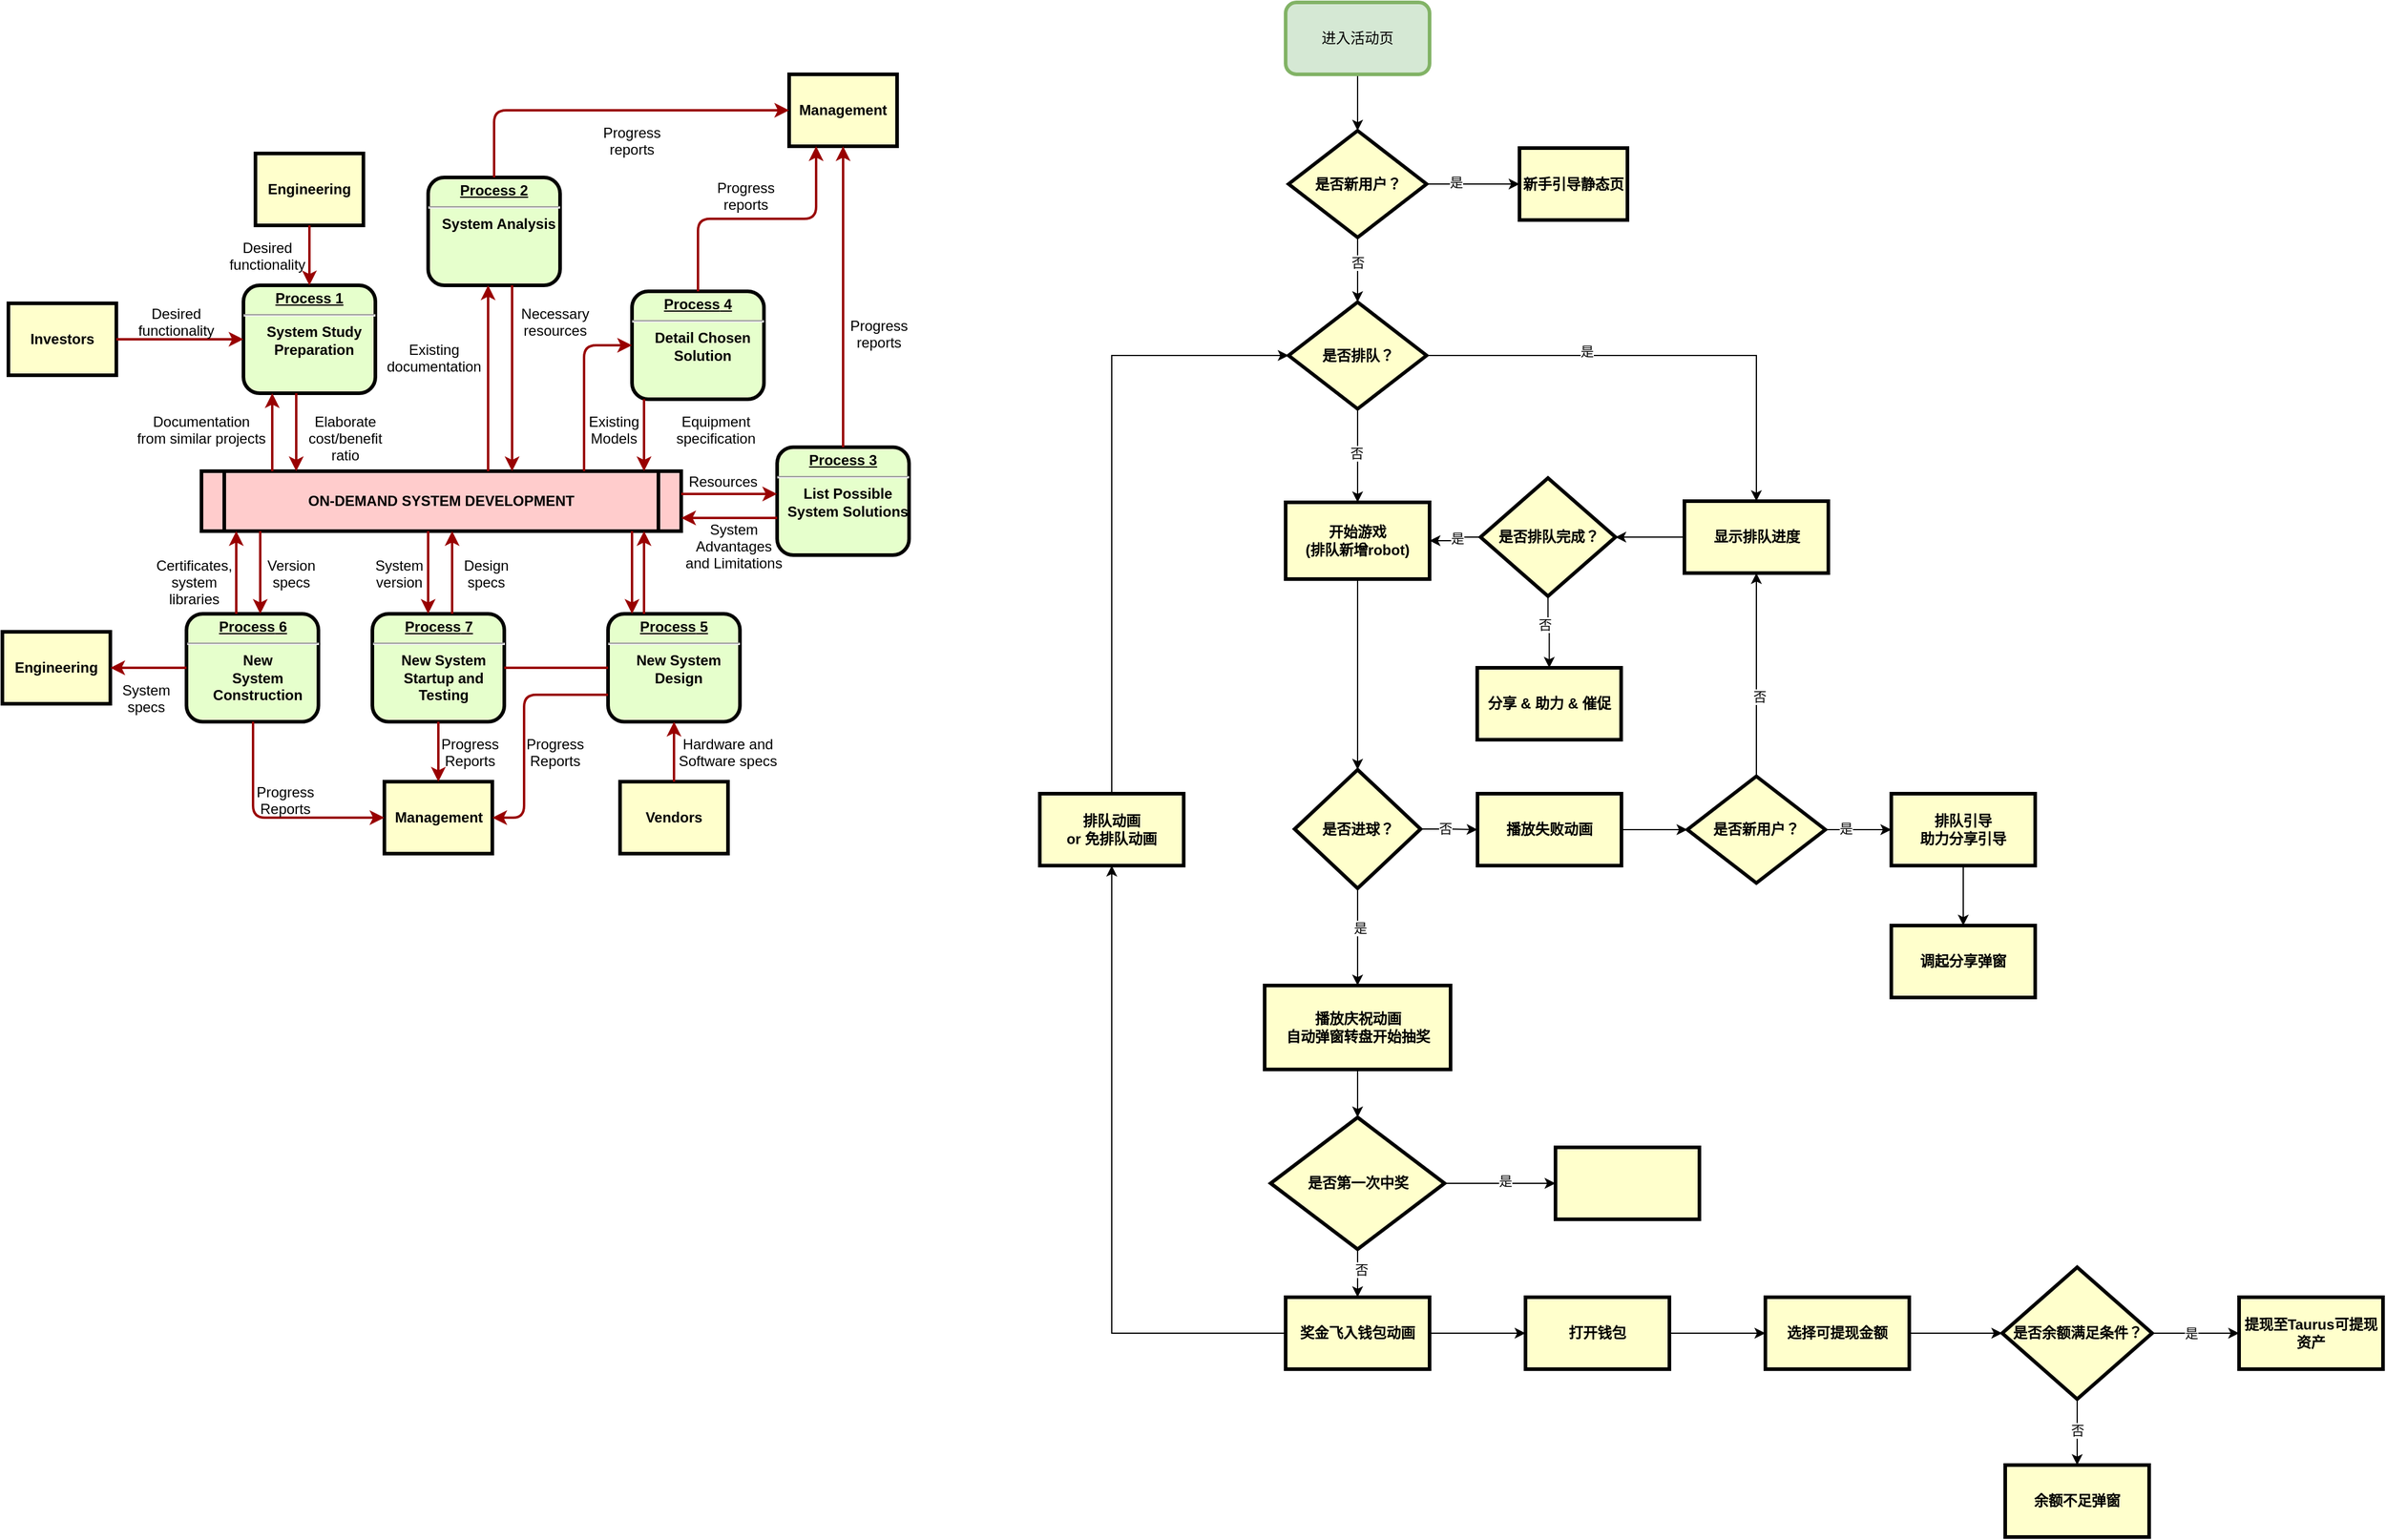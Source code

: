 <mxfile version="24.5.4" type="github">
  <diagram name="Page-1" id="c7558073-3199-34d8-9f00-42111426c3f3">
    <mxGraphModel dx="1247" dy="1860" grid="1" gridSize="10" guides="1" tooltips="1" connect="1" arrows="1" fold="1" page="1" pageScale="1" pageWidth="826" pageHeight="1169" background="none" math="0" shadow="0">
      <root>
        <mxCell id="0" />
        <mxCell id="1" parent="0" />
        <mxCell id="2" value="&lt;p style=&quot;margin: 0px; margin-top: 4px; text-align: center; text-decoration: underline;&quot;&gt;&lt;strong&gt;Process 1&lt;br /&gt;&lt;/strong&gt;&lt;/p&gt;&lt;hr /&gt;&lt;p style=&quot;margin: 0px; margin-left: 8px;&quot;&gt;System Study&lt;/p&gt;&lt;p style=&quot;margin: 0px; margin-left: 8px;&quot;&gt;Preparation&lt;/p&gt;" style="verticalAlign=middle;align=center;overflow=fill;fontSize=12;fontFamily=Helvetica;html=1;rounded=1;fontStyle=1;strokeWidth=3;fillColor=#E6FFCC" parent="1" vertex="1">
          <mxGeometry x="236" y="236" width="110" height="90" as="geometry" />
        </mxCell>
        <mxCell id="3" value="Engineering" style="whiteSpace=wrap;align=center;verticalAlign=middle;fontStyle=1;strokeWidth=3;fillColor=#FFFFCC" parent="1" vertex="1">
          <mxGeometry x="246" y="126" width="90" height="60" as="geometry" />
        </mxCell>
        <mxCell id="4" value="Investors" style="whiteSpace=wrap;align=center;verticalAlign=middle;fontStyle=1;strokeWidth=3;fillColor=#FFFFCC" parent="1" vertex="1">
          <mxGeometry x="40" y="251" width="90" height="60" as="geometry" />
        </mxCell>
        <mxCell id="5" value="ON-DEMAND SYSTEM DEVELOPMENT" style="shape=process;whiteSpace=wrap;align=center;verticalAlign=middle;size=0.048;fontStyle=1;strokeWidth=3;fillColor=#FFCCCC" parent="1" vertex="1">
          <mxGeometry x="201.0" y="391" width="400" height="50" as="geometry" />
        </mxCell>
        <mxCell id="6" value="&lt;p style=&quot;margin: 0px; margin-top: 4px; text-align: center; text-decoration: underline;&quot;&gt;&lt;strong&gt;Process 2&lt;br /&gt;&lt;/strong&gt;&lt;/p&gt;&lt;hr /&gt;&lt;p style=&quot;margin: 0px; margin-left: 8px;&quot;&gt;System Analysis&lt;/p&gt;" style="verticalAlign=middle;align=center;overflow=fill;fontSize=12;fontFamily=Helvetica;html=1;rounded=1;fontStyle=1;strokeWidth=3;fillColor=#E6FFCC" parent="1" vertex="1">
          <mxGeometry x="390" y="146" width="110" height="90" as="geometry" />
        </mxCell>
        <mxCell id="7" value="&lt;p style=&quot;margin: 0px; margin-top: 4px; text-align: center; text-decoration: underline;&quot;&gt;&lt;strong&gt;&lt;strong&gt;Process&lt;/strong&gt; 3&lt;br /&gt;&lt;/strong&gt;&lt;/p&gt;&lt;hr /&gt;&lt;p style=&quot;margin: 0px; margin-left: 8px;&quot;&gt;List Possible&lt;/p&gt;&lt;p style=&quot;margin: 0px; margin-left: 8px;&quot;&gt;System Solutions&lt;/p&gt;" style="verticalAlign=middle;align=center;overflow=fill;fontSize=12;fontFamily=Helvetica;html=1;rounded=1;fontStyle=1;strokeWidth=3;fillColor=#E6FFCC" parent="1" vertex="1">
          <mxGeometry x="681" y="371" width="110" height="90" as="geometry" />
        </mxCell>
        <mxCell id="8" value="&lt;p style=&quot;margin: 0px; margin-top: 4px; text-align: center; text-decoration: underline;&quot;&gt;&lt;strong&gt;&lt;strong&gt;Process&lt;/strong&gt; 4&lt;br /&gt;&lt;/strong&gt;&lt;/p&gt;&lt;hr /&gt;&lt;p style=&quot;margin: 0px; margin-left: 8px;&quot;&gt;Detail Chosen&lt;/p&gt;&lt;p style=&quot;margin: 0px; margin-left: 8px;&quot;&gt;Solution&lt;/p&gt;" style="verticalAlign=middle;align=center;overflow=fill;fontSize=12;fontFamily=Helvetica;html=1;rounded=1;fontStyle=1;strokeWidth=3;fillColor=#E6FFCC" parent="1" vertex="1">
          <mxGeometry x="560" y="241" width="110" height="90" as="geometry" />
        </mxCell>
        <mxCell id="9" value="&lt;p style=&quot;margin: 0px; margin-top: 4px; text-align: center; text-decoration: underline;&quot;&gt;&lt;strong&gt;&lt;strong&gt;Process&lt;/strong&gt; 5&lt;br /&gt;&lt;/strong&gt;&lt;/p&gt;&lt;hr /&gt;&lt;p style=&quot;margin: 0px; margin-left: 8px;&quot;&gt;New System&lt;/p&gt;&lt;p style=&quot;margin: 0px; margin-left: 8px;&quot;&gt;Design&lt;/p&gt;" style="verticalAlign=middle;align=center;overflow=fill;fontSize=12;fontFamily=Helvetica;html=1;rounded=1;fontStyle=1;strokeWidth=3;fillColor=#E6FFCC" parent="1" vertex="1">
          <mxGeometry x="540" y="510" width="110" height="90" as="geometry" />
        </mxCell>
        <mxCell id="10" value="&lt;p style=&quot;margin: 0px; margin-top: 4px; text-align: center; text-decoration: underline;&quot;&gt;&lt;strong&gt;&lt;strong&gt;Process&lt;/strong&gt; 6&lt;br /&gt;&lt;/strong&gt;&lt;/p&gt;&lt;hr /&gt;&lt;p style=&quot;margin: 0px; margin-left: 8px;&quot;&gt;New&lt;/p&gt;&lt;p style=&quot;margin: 0px; margin-left: 8px;&quot;&gt;System&lt;/p&gt;&lt;p style=&quot;margin: 0px; margin-left: 8px;&quot;&gt;Construction&lt;/p&gt;" style="verticalAlign=middle;align=center;overflow=fill;fontSize=12;fontFamily=Helvetica;html=1;rounded=1;fontStyle=1;strokeWidth=3;fillColor=#E6FFCC" parent="1" vertex="1">
          <mxGeometry x="188.5" y="510" width="110" height="90" as="geometry" />
        </mxCell>
        <mxCell id="12" value="Management" style="whiteSpace=wrap;align=center;verticalAlign=middle;fontStyle=1;strokeWidth=3;fillColor=#FFFFCC" parent="1" vertex="1">
          <mxGeometry x="691" y="60.0" width="90" height="60" as="geometry" />
        </mxCell>
        <mxCell id="13" value="Management" style="whiteSpace=wrap;align=center;verticalAlign=middle;fontStyle=1;strokeWidth=3;fillColor=#FFFFCC" parent="1" vertex="1">
          <mxGeometry x="353.5" y="650" width="90" height="60" as="geometry" />
        </mxCell>
        <mxCell id="14" value="Engineering" style="whiteSpace=wrap;align=center;verticalAlign=middle;fontStyle=1;strokeWidth=3;fillColor=#FFFFCC" parent="1" vertex="1">
          <mxGeometry x="35.0" y="525.0" width="90" height="60" as="geometry" />
        </mxCell>
        <mxCell id="15" value="Vendors" style="whiteSpace=wrap;align=center;verticalAlign=middle;fontStyle=1;strokeWidth=3;fillColor=#FFFFCC" parent="1" vertex="1">
          <mxGeometry x="550.0" y="650" width="90" height="60" as="geometry" />
        </mxCell>
        <mxCell id="36" value="" style="edgeStyle=none;noEdgeStyle=1;strokeColor=#990000;strokeWidth=2" parent="1" source="3" target="2" edge="1">
          <mxGeometry width="100" height="100" relative="1" as="geometry">
            <mxPoint x="20" y="250" as="sourcePoint" />
            <mxPoint x="120" y="150" as="targetPoint" />
          </mxGeometry>
        </mxCell>
        <mxCell id="37" value="" style="edgeStyle=none;noEdgeStyle=1;strokeColor=#990000;strokeWidth=2" parent="1" source="4" target="2" edge="1">
          <mxGeometry width="100" height="100" relative="1" as="geometry">
            <mxPoint x="280" y="190" as="sourcePoint" />
            <mxPoint x="380" y="90" as="targetPoint" />
          </mxGeometry>
        </mxCell>
        <mxCell id="11" value="&lt;p style=&quot;margin: 0px; margin-top: 4px; text-align: center; text-decoration: underline;&quot;&gt;&lt;strong&gt;&lt;strong&gt;Process&lt;/strong&gt; 7&lt;br /&gt;&lt;/strong&gt;&lt;/p&gt;&lt;hr /&gt;&lt;p style=&quot;margin: 0px; margin-left: 8px;&quot;&gt;New System&lt;/p&gt;&lt;p style=&quot;margin: 0px; margin-left: 8px;&quot;&gt;Startup and&lt;/p&gt;&lt;p style=&quot;margin: 0px; margin-left: 8px;&quot;&gt;Testing&lt;/p&gt;" style="verticalAlign=middle;align=center;overflow=fill;fontSize=12;fontFamily=Helvetica;html=1;rounded=1;fontStyle=1;strokeWidth=3;fillColor=#E6FFCC" parent="1" vertex="1">
          <mxGeometry x="343.5" y="510" width="110" height="90" as="geometry" />
        </mxCell>
        <mxCell id="51" value="" style="endArrow=none;noEdgeStyle=1;strokeColor=#990000;strokeWidth=2" parent="1" source="9" target="11" edge="1">
          <mxGeometry relative="1" as="geometry">
            <mxPoint x="205.008" y="481" as="sourcePoint" />
            <mxPoint x="400.328" y="650" as="targetPoint" />
          </mxGeometry>
        </mxCell>
        <mxCell id="52" value="Desired &#xa;functionality" style="text;spacingTop=-5;align=center" parent="1" vertex="1">
          <mxGeometry x="165" y="251" width="30" height="20" as="geometry" />
        </mxCell>
        <mxCell id="53" value="Desired &#xa;functionality" style="text;spacingTop=-5;align=center" parent="1" vertex="1">
          <mxGeometry x="241" y="196" width="30" height="20" as="geometry" />
        </mxCell>
        <mxCell id="54" value="Documentation&#xa;from similar projects" style="text;spacingTop=-5;align=center" parent="1" vertex="1">
          <mxGeometry x="186" y="341" width="30" height="20" as="geometry" />
        </mxCell>
        <mxCell id="55" value="" style="edgeStyle=elbowEdgeStyle;elbow=horizontal;strokeColor=#990000;strokeWidth=2" parent="1" source="5" target="2" edge="1">
          <mxGeometry width="100" height="100" relative="1" as="geometry">
            <mxPoint x="50" y="530" as="sourcePoint" />
            <mxPoint x="150" y="430" as="targetPoint" />
            <Array as="points">
              <mxPoint x="260" y="370" />
            </Array>
          </mxGeometry>
        </mxCell>
        <mxCell id="56" value="" style="edgeStyle=elbowEdgeStyle;elbow=horizontal;strokeColor=#990000;strokeWidth=2" parent="1" source="2" target="5" edge="1">
          <mxGeometry width="100" height="100" relative="1" as="geometry">
            <mxPoint x="50" y="500" as="sourcePoint" />
            <mxPoint x="150" y="400" as="targetPoint" />
            <Array as="points">
              <mxPoint x="280" y="360" />
            </Array>
          </mxGeometry>
        </mxCell>
        <mxCell id="57" value="Elaborate&#xa;cost/benefit&#xa;ratio" style="text;spacingTop=-5;align=center" parent="1" vertex="1">
          <mxGeometry x="306" y="341" width="30" height="20" as="geometry" />
        </mxCell>
        <mxCell id="58" value="" style="edgeStyle=elbowEdgeStyle;elbow=horizontal;strokeColor=#990000;strokeWidth=2" parent="1" source="5" target="6" edge="1">
          <mxGeometry width="100" height="100" relative="1" as="geometry">
            <mxPoint x="380" y="370" as="sourcePoint" />
            <mxPoint x="480" y="270" as="targetPoint" />
            <Array as="points">
              <mxPoint x="440" y="310" />
            </Array>
          </mxGeometry>
        </mxCell>
        <mxCell id="59" value="" style="edgeStyle=elbowEdgeStyle;elbow=horizontal;strokeColor=#990000;strokeWidth=2" parent="1" source="6" target="5" edge="1">
          <mxGeometry width="100" height="100" relative="1" as="geometry">
            <mxPoint x="350" y="370" as="sourcePoint" />
            <mxPoint x="450" y="270" as="targetPoint" />
            <Array as="points">
              <mxPoint x="460" y="320" />
            </Array>
          </mxGeometry>
        </mxCell>
        <mxCell id="60" value="Existing&#xa;documentation" style="text;spacingTop=-5;align=center" parent="1" vertex="1">
          <mxGeometry x="380.0" y="281.0" width="30" height="20" as="geometry" />
        </mxCell>
        <mxCell id="61" value="Necessary&#xa;resources" style="text;spacingTop=-5;align=center" parent="1" vertex="1">
          <mxGeometry x="481.0" y="251.0" width="30" height="20" as="geometry" />
        </mxCell>
        <mxCell id="62" value="Progress&#xa;reports" style="text;spacingTop=-5;align=center" parent="1" vertex="1">
          <mxGeometry x="545.0" y="100.0" width="30" height="20" as="geometry" />
        </mxCell>
        <mxCell id="63" value="Progress&#xa;reports" style="text;spacingTop=-5;align=center" parent="1" vertex="1">
          <mxGeometry x="640" y="146.0" width="30" height="20" as="geometry" />
        </mxCell>
        <mxCell id="64" value="Progress&#xa;reports" style="text;spacingTop=-5;align=center" parent="1" vertex="1">
          <mxGeometry x="751.0" y="261.0" width="30" height="20" as="geometry" />
        </mxCell>
        <mxCell id="65" value="" style="edgeStyle=elbowEdgeStyle;elbow=horizontal;strokeColor=#990000;strokeWidth=2" parent="1" source="6" target="12" edge="1">
          <mxGeometry width="100" height="100" relative="1" as="geometry">
            <mxPoint x="260" y="180.0" as="sourcePoint" />
            <mxPoint x="360" y="80.0" as="targetPoint" />
            <Array as="points">
              <mxPoint x="445" y="140" />
            </Array>
          </mxGeometry>
        </mxCell>
        <mxCell id="66" value="" style="edgeStyle=elbowEdgeStyle;elbow=vertical;entryX=0.25;entryY=1;strokeColor=#990000;strokeWidth=2" parent="1" source="8" target="12" edge="1">
          <mxGeometry width="100" height="100" relative="1" as="geometry">
            <mxPoint x="530" y="250" as="sourcePoint" />
            <mxPoint x="630" y="150" as="targetPoint" />
          </mxGeometry>
        </mxCell>
        <mxCell id="67" value="" style="edgeStyle=elbowEdgeStyle;elbow=horizontal;strokeColor=#990000;strokeWidth=2" parent="1" source="7" target="12" edge="1">
          <mxGeometry width="100" height="100" relative="1" as="geometry">
            <mxPoint x="660.0" y="360" as="sourcePoint" />
            <mxPoint x="760.0" y="260" as="targetPoint" />
          </mxGeometry>
        </mxCell>
        <mxCell id="68" value="" style="edgeStyle=elbowEdgeStyle;elbow=horizontal;strokeColor=#990000;strokeWidth=2" parent="1" source="8" target="5" edge="1">
          <mxGeometry width="100" height="100" relative="1" as="geometry">
            <mxPoint x="570" y="380" as="sourcePoint" />
            <mxPoint x="510" y="250" as="targetPoint" />
            <Array as="points">
              <mxPoint x="570" y="360" />
            </Array>
          </mxGeometry>
        </mxCell>
        <mxCell id="69" value="" style="edgeStyle=segmentEdgeStyle;strokeColor=#990000;strokeWidth=2" parent="1" source="5" target="8" edge="1">
          <mxGeometry width="100" height="100" relative="1" as="geometry">
            <mxPoint x="340" y="360" as="sourcePoint" />
            <mxPoint x="440" y="260" as="targetPoint" />
            <Array as="points">
              <mxPoint x="520" y="286" />
            </Array>
          </mxGeometry>
        </mxCell>
        <mxCell id="70" value="Existing&#xa;Models" style="text;spacingTop=-5;align=center" parent="1" vertex="1">
          <mxGeometry x="530.0" y="341.0" width="30" height="20" as="geometry" />
        </mxCell>
        <mxCell id="71" value="Equipment&#xa;specification" style="text;spacingTop=-5;align=center" parent="1" vertex="1">
          <mxGeometry x="615" y="341" width="30" height="20" as="geometry" />
        </mxCell>
        <mxCell id="72" value="" style="edgeStyle=elbowEdgeStyle;elbow=vertical;strokeColor=#990000;strokeWidth=2" parent="1" source="5" target="7" edge="1">
          <mxGeometry width="100" height="100" relative="1" as="geometry">
            <mxPoint x="500" y="500" as="sourcePoint" />
            <mxPoint x="600" y="400" as="targetPoint" />
            <Array as="points">
              <mxPoint x="650" y="410" />
            </Array>
          </mxGeometry>
        </mxCell>
        <mxCell id="73" value="" style="edgeStyle=elbowEdgeStyle;elbow=vertical;strokeColor=#990000;strokeWidth=2" parent="1" source="7" target="5" edge="1">
          <mxGeometry width="100" height="100" relative="1" as="geometry">
            <mxPoint x="460" y="500" as="sourcePoint" />
            <mxPoint x="560" y="400" as="targetPoint" />
            <Array as="points">
              <mxPoint x="650" y="430" />
            </Array>
          </mxGeometry>
        </mxCell>
        <mxCell id="74" value="Resources" style="text;spacingTop=-5;align=center" parent="1" vertex="1">
          <mxGeometry x="621" y="391.0" width="30" height="20" as="geometry" />
        </mxCell>
        <mxCell id="75" value="System &#xa;Advantages &#xa;and Limitations" style="text;spacingTop=-5;align=center" parent="1" vertex="1">
          <mxGeometry x="630" y="431.0" width="30" height="20" as="geometry" />
        </mxCell>
        <mxCell id="76" value="" style="edgeStyle=elbowEdgeStyle;elbow=horizontal;strokeColor=#990000;strokeWidth=2" parent="1" source="9" target="5" edge="1">
          <mxGeometry width="100" height="100" relative="1" as="geometry">
            <mxPoint x="420" y="580" as="sourcePoint" />
            <mxPoint x="520" y="480" as="targetPoint" />
            <Array as="points">
              <mxPoint x="570" y="470" />
            </Array>
          </mxGeometry>
        </mxCell>
        <mxCell id="77" value="" style="edgeStyle=elbowEdgeStyle;elbow=horizontal;strokeColor=#990000;strokeWidth=2" parent="1" source="5" target="9" edge="1">
          <mxGeometry width="100" height="100" relative="1" as="geometry">
            <mxPoint x="400" y="590" as="sourcePoint" />
            <mxPoint x="500" y="490" as="targetPoint" />
            <Array as="points">
              <mxPoint x="560" y="480" />
            </Array>
          </mxGeometry>
        </mxCell>
        <mxCell id="78" value="" style="edgeStyle=elbowEdgeStyle;elbow=horizontal;strokeColor=#990000;strokeWidth=2" parent="1" source="15" target="9" edge="1">
          <mxGeometry width="100" height="100" relative="1" as="geometry">
            <mxPoint x="430" y="700" as="sourcePoint" />
            <mxPoint x="530" y="600" as="targetPoint" />
          </mxGeometry>
        </mxCell>
        <mxCell id="79" value="Hardware and&#xa;Software specs" style="text;spacingTop=-5;align=center" parent="1" vertex="1">
          <mxGeometry x="625" y="610" width="30" height="20" as="geometry" />
        </mxCell>
        <mxCell id="81" value="" style="edgeStyle=elbowEdgeStyle;elbow=horizontal;exitX=0;exitY=0.75;strokeColor=#990000;strokeWidth=2" parent="1" source="9" target="13" edge="1">
          <mxGeometry width="100" height="100" relative="1" as="geometry">
            <mxPoint x="420" y="730" as="sourcePoint" />
            <mxPoint x="520" y="630" as="targetPoint" />
            <Array as="points">
              <mxPoint x="470" y="630" />
            </Array>
          </mxGeometry>
        </mxCell>
        <mxCell id="82" value="Progress&#xa;Reports" style="text;spacingTop=-5;align=center" parent="1" vertex="1">
          <mxGeometry x="481.0" y="610.0" width="30" height="20" as="geometry" />
        </mxCell>
        <mxCell id="83" value="" style="edgeStyle=elbowEdgeStyle;elbow=horizontal;strokeColor=#990000;strokeWidth=2" parent="1" source="11" target="13" edge="1">
          <mxGeometry width="100" height="100" relative="1" as="geometry">
            <mxPoint x="200" y="660.0" as="sourcePoint" />
            <mxPoint x="230.0" y="650" as="targetPoint" />
          </mxGeometry>
        </mxCell>
        <mxCell id="84" value="Progress&#xa;Reports" style="text;spacingTop=-5;align=center" parent="1" vertex="1">
          <mxGeometry x="410.0" y="610.0" width="30" height="20" as="geometry" />
        </mxCell>
        <mxCell id="85" value="" style="edgeStyle=elbowEdgeStyle;elbow=horizontal;strokeColor=#990000;strokeWidth=2" parent="1" source="10" target="13" edge="1">
          <mxGeometry width="100" height="100" relative="1" as="geometry">
            <mxPoint x="130.0" y="740" as="sourcePoint" />
            <mxPoint x="230.0" y="640" as="targetPoint" />
            <Array as="points">
              <mxPoint x="244" y="630" />
            </Array>
          </mxGeometry>
        </mxCell>
        <mxCell id="86" value="Progress&#xa;Reports" style="text;spacingTop=-5;align=center" parent="1" vertex="1">
          <mxGeometry x="256.0" y="650.0" width="30" height="20" as="geometry" />
        </mxCell>
        <mxCell id="87" value="" style="edgeStyle=elbowEdgeStyle;elbow=vertical;strokeColor=#990000;strokeWidth=2" parent="1" source="10" target="14" edge="1">
          <mxGeometry width="100" height="100" relative="1" as="geometry">
            <mxPoint x="70" y="740" as="sourcePoint" />
            <mxPoint x="170" y="640" as="targetPoint" />
          </mxGeometry>
        </mxCell>
        <mxCell id="88" value="" style="edgeStyle=elbowEdgeStyle;elbow=horizontal;strokeColor=#990000;strokeWidth=2" parent="1" source="5" target="11" edge="1">
          <mxGeometry width="100" height="100" relative="1" as="geometry">
            <mxPoint x="50" y="500" as="sourcePoint" />
            <mxPoint x="150" y="400" as="targetPoint" />
            <Array as="points">
              <mxPoint x="390" y="470" />
            </Array>
          </mxGeometry>
        </mxCell>
        <mxCell id="89" value="" style="edgeStyle=elbowEdgeStyle;elbow=horizontal;strokeColor=#990000;strokeWidth=2" parent="1" source="11" target="5" edge="1">
          <mxGeometry width="100" height="100" relative="1" as="geometry">
            <mxPoint x="60.0" y="510" as="sourcePoint" />
            <mxPoint x="160.0" y="410" as="targetPoint" />
            <Array as="points">
              <mxPoint x="410" y="470" />
            </Array>
          </mxGeometry>
        </mxCell>
        <mxCell id="90" value="Version&#xa;specs" style="text;spacingTop=-5;align=center" parent="1" vertex="1">
          <mxGeometry x="261" y="461" width="30" height="20" as="geometry" />
        </mxCell>
        <mxCell id="91" value="Certificates,&#xa;system&#xa;libraries" style="text;spacingTop=-5;align=center" parent="1" vertex="1">
          <mxGeometry x="180" y="461.0" width="30" height="20" as="geometry" />
        </mxCell>
        <mxCell id="92" value="" style="edgeStyle=elbowEdgeStyle;elbow=horizontal;strokeColor=#990000;strokeWidth=2" parent="1" source="5" target="10" edge="1">
          <mxGeometry width="100" height="100" relative="1" as="geometry">
            <mxPoint x="30.0" y="500" as="sourcePoint" />
            <mxPoint x="130.0" y="400" as="targetPoint" />
            <Array as="points">
              <mxPoint x="250" y="470" />
            </Array>
          </mxGeometry>
        </mxCell>
        <mxCell id="93" value="" style="edgeStyle=elbowEdgeStyle;elbow=horizontal;strokeColor=#990000;strokeWidth=2" parent="1" source="10" target="5" edge="1">
          <mxGeometry width="100" height="100" relative="1" as="geometry">
            <mxPoint x="40" y="510" as="sourcePoint" />
            <mxPoint x="140" y="410" as="targetPoint" />
            <Array as="points">
              <mxPoint x="230" y="470" />
            </Array>
          </mxGeometry>
        </mxCell>
        <mxCell id="94" value="System&#xa;specs" style="text;spacingTop=-5;align=center" parent="1" vertex="1">
          <mxGeometry x="140.0" y="565.0" width="30" height="20" as="geometry" />
        </mxCell>
        <mxCell id="95" value="Design&#xa;specs" style="text;spacingTop=-5;align=center" parent="1" vertex="1">
          <mxGeometry x="423.5" y="461.0" width="30" height="20" as="geometry" />
        </mxCell>
        <mxCell id="96" value="System&#xa;version" style="text;spacingTop=-5;align=center" parent="1" vertex="1">
          <mxGeometry x="351.0" y="461" width="30" height="20" as="geometry" />
        </mxCell>
        <mxCell id="-wAExD0xk3u-_58iLFmG-97" value="新手引导静态页" style="whiteSpace=wrap;align=center;verticalAlign=middle;fontStyle=1;strokeWidth=3;fillColor=#FFFFCC" vertex="1" parent="1">
          <mxGeometry x="1300" y="121.5" width="90" height="60" as="geometry" />
        </mxCell>
        <mxCell id="-wAExD0xk3u-_58iLFmG-104" value="" style="edgeStyle=orthogonalEdgeStyle;rounded=0;orthogonalLoop=1;jettySize=auto;html=1;" edge="1" parent="1" source="-wAExD0xk3u-_58iLFmG-99" target="-wAExD0xk3u-_58iLFmG-103">
          <mxGeometry relative="1" as="geometry" />
        </mxCell>
        <mxCell id="-wAExD0xk3u-_58iLFmG-99" value="开始游戏&#xa;(排队新增robot)" style="whiteSpace=wrap;align=center;verticalAlign=middle;fontStyle=1;strokeWidth=3;fillColor=#FFFFCC" vertex="1" parent="1">
          <mxGeometry x="1105" y="417" width="120" height="64" as="geometry" />
        </mxCell>
        <mxCell id="-wAExD0xk3u-_58iLFmG-106" value="" style="edgeStyle=orthogonalEdgeStyle;rounded=0;orthogonalLoop=1;jettySize=auto;html=1;" edge="1" parent="1" source="-wAExD0xk3u-_58iLFmG-103" target="-wAExD0xk3u-_58iLFmG-105">
          <mxGeometry relative="1" as="geometry" />
        </mxCell>
        <mxCell id="-wAExD0xk3u-_58iLFmG-122" value="是" style="edgeLabel;html=1;align=center;verticalAlign=middle;resizable=0;points=[];" vertex="1" connectable="0" parent="-wAExD0xk3u-_58iLFmG-106">
          <mxGeometry x="-0.191" y="2" relative="1" as="geometry">
            <mxPoint as="offset" />
          </mxGeometry>
        </mxCell>
        <mxCell id="-wAExD0xk3u-_58iLFmG-110" value="" style="edgeStyle=orthogonalEdgeStyle;rounded=0;orthogonalLoop=1;jettySize=auto;html=1;" edge="1" parent="1" source="-wAExD0xk3u-_58iLFmG-103" target="-wAExD0xk3u-_58iLFmG-109">
          <mxGeometry relative="1" as="geometry" />
        </mxCell>
        <mxCell id="-wAExD0xk3u-_58iLFmG-121" value="否" style="edgeLabel;html=1;align=center;verticalAlign=middle;resizable=0;points=[];" vertex="1" connectable="0" parent="-wAExD0xk3u-_58iLFmG-110">
          <mxGeometry x="-0.15" y="1" relative="1" as="geometry">
            <mxPoint as="offset" />
          </mxGeometry>
        </mxCell>
        <mxCell id="-wAExD0xk3u-_58iLFmG-103" value="是否进球？" style="rhombus;whiteSpace=wrap;html=1;fillColor=#FFFFCC;fontStyle=1;strokeWidth=3;" vertex="1" parent="1">
          <mxGeometry x="1112.5" y="640" width="105" height="99" as="geometry" />
        </mxCell>
        <mxCell id="-wAExD0xk3u-_58iLFmG-164" value="" style="edgeStyle=orthogonalEdgeStyle;rounded=0;orthogonalLoop=1;jettySize=auto;html=1;" edge="1" parent="1" source="-wAExD0xk3u-_58iLFmG-105" target="-wAExD0xk3u-_58iLFmG-163">
          <mxGeometry relative="1" as="geometry" />
        </mxCell>
        <mxCell id="-wAExD0xk3u-_58iLFmG-105" value="播放庆祝动画&lt;div&gt;自动弹窗转盘开始抽奖&lt;/div&gt;" style="whiteSpace=wrap;html=1;fillColor=#FFFFCC;fontStyle=1;strokeWidth=3;" vertex="1" parent="1">
          <mxGeometry x="1087.5" y="820" width="155" height="70" as="geometry" />
        </mxCell>
        <mxCell id="-wAExD0xk3u-_58iLFmG-112" value="" style="edgeStyle=orthogonalEdgeStyle;rounded=0;orthogonalLoop=1;jettySize=auto;html=1;" edge="1" parent="1" source="-wAExD0xk3u-_58iLFmG-109" target="-wAExD0xk3u-_58iLFmG-111">
          <mxGeometry relative="1" as="geometry" />
        </mxCell>
        <mxCell id="-wAExD0xk3u-_58iLFmG-109" value="播放失败动画" style="whiteSpace=wrap;html=1;fillColor=#FFFFCC;fontStyle=1;strokeWidth=3;" vertex="1" parent="1">
          <mxGeometry x="1265" y="660" width="120" height="60" as="geometry" />
        </mxCell>
        <mxCell id="-wAExD0xk3u-_58iLFmG-114" value="" style="edgeStyle=orthogonalEdgeStyle;rounded=0;orthogonalLoop=1;jettySize=auto;html=1;" edge="1" parent="1" source="-wAExD0xk3u-_58iLFmG-111" target="-wAExD0xk3u-_58iLFmG-113">
          <mxGeometry relative="1" as="geometry" />
        </mxCell>
        <mxCell id="-wAExD0xk3u-_58iLFmG-124" value="是" style="edgeLabel;html=1;align=center;verticalAlign=middle;resizable=0;points=[];" vertex="1" connectable="0" parent="-wAExD0xk3u-_58iLFmG-114">
          <mxGeometry x="-0.377" y="1" relative="1" as="geometry">
            <mxPoint as="offset" />
          </mxGeometry>
        </mxCell>
        <mxCell id="-wAExD0xk3u-_58iLFmG-139" value="" style="edgeStyle=orthogonalEdgeStyle;rounded=0;orthogonalLoop=1;jettySize=auto;html=1;" edge="1" parent="1" source="-wAExD0xk3u-_58iLFmG-111" target="-wAExD0xk3u-_58iLFmG-137">
          <mxGeometry relative="1" as="geometry" />
        </mxCell>
        <mxCell id="-wAExD0xk3u-_58iLFmG-151" value="否" style="edgeLabel;html=1;align=center;verticalAlign=middle;resizable=0;points=[];" vertex="1" connectable="0" parent="-wAExD0xk3u-_58iLFmG-139">
          <mxGeometry x="-0.21" y="-2" relative="1" as="geometry">
            <mxPoint as="offset" />
          </mxGeometry>
        </mxCell>
        <mxCell id="-wAExD0xk3u-_58iLFmG-111" value="是否新用户？" style="rhombus;whiteSpace=wrap;html=1;fillColor=#FFFFCC;fontStyle=1;strokeWidth=3;" vertex="1" parent="1">
          <mxGeometry x="1440" y="645.5" width="115" height="89" as="geometry" />
        </mxCell>
        <mxCell id="-wAExD0xk3u-_58iLFmG-120" value="" style="edgeStyle=orthogonalEdgeStyle;rounded=0;orthogonalLoop=1;jettySize=auto;html=1;" edge="1" parent="1" source="-wAExD0xk3u-_58iLFmG-113" target="-wAExD0xk3u-_58iLFmG-119">
          <mxGeometry relative="1" as="geometry" />
        </mxCell>
        <mxCell id="-wAExD0xk3u-_58iLFmG-113" value="排队引导&lt;div&gt;助力分享引导&lt;/div&gt;" style="whiteSpace=wrap;html=1;fillColor=#FFFFCC;fontStyle=1;strokeWidth=3;" vertex="1" parent="1">
          <mxGeometry x="1610" y="660" width="120" height="60" as="geometry" />
        </mxCell>
        <mxCell id="-wAExD0xk3u-_58iLFmG-119" value="调起分享弹窗" style="whiteSpace=wrap;html=1;fillColor=#FFFFCC;fontStyle=1;strokeWidth=3;" vertex="1" parent="1">
          <mxGeometry x="1610" y="770" width="120" height="60" as="geometry" />
        </mxCell>
        <mxCell id="-wAExD0xk3u-_58iLFmG-127" value="" style="edgeStyle=orthogonalEdgeStyle;rounded=0;orthogonalLoop=1;jettySize=auto;html=1;" edge="1" parent="1" source="-wAExD0xk3u-_58iLFmG-125" target="-wAExD0xk3u-_58iLFmG-97">
          <mxGeometry relative="1" as="geometry" />
        </mxCell>
        <mxCell id="-wAExD0xk3u-_58iLFmG-129" value="是" style="edgeLabel;html=1;align=center;verticalAlign=middle;resizable=0;points=[];" vertex="1" connectable="0" parent="-wAExD0xk3u-_58iLFmG-127">
          <mxGeometry x="-0.38" y="2" relative="1" as="geometry">
            <mxPoint as="offset" />
          </mxGeometry>
        </mxCell>
        <mxCell id="-wAExD0xk3u-_58iLFmG-134" value="" style="edgeStyle=orthogonalEdgeStyle;rounded=0;orthogonalLoop=1;jettySize=auto;html=1;" edge="1" parent="1" source="-wAExD0xk3u-_58iLFmG-125" target="-wAExD0xk3u-_58iLFmG-133">
          <mxGeometry relative="1" as="geometry" />
        </mxCell>
        <mxCell id="-wAExD0xk3u-_58iLFmG-162" value="否" style="edgeLabel;html=1;align=center;verticalAlign=middle;resizable=0;points=[];" vertex="1" connectable="0" parent="-wAExD0xk3u-_58iLFmG-134">
          <mxGeometry x="-0.234" relative="1" as="geometry">
            <mxPoint as="offset" />
          </mxGeometry>
        </mxCell>
        <mxCell id="-wAExD0xk3u-_58iLFmG-125" value="是否新用户？" style="rhombus;whiteSpace=wrap;html=1;fillColor=#FFFFCC;fontStyle=1;strokeWidth=3;" vertex="1" parent="1">
          <mxGeometry x="1107.5" y="107" width="115" height="89" as="geometry" />
        </mxCell>
        <mxCell id="-wAExD0xk3u-_58iLFmG-128" value="" style="edgeStyle=orthogonalEdgeStyle;rounded=0;orthogonalLoop=1;jettySize=auto;html=1;" edge="1" parent="1" source="-wAExD0xk3u-_58iLFmG-126" target="-wAExD0xk3u-_58iLFmG-125">
          <mxGeometry relative="1" as="geometry" />
        </mxCell>
        <mxCell id="-wAExD0xk3u-_58iLFmG-126" value="进入活动页" style="rounded=1;whiteSpace=wrap;html=1;fillColor=#d5e8d4;strokeWidth=3;strokeColor=#82b366;" vertex="1" parent="1">
          <mxGeometry x="1105" width="120" height="60" as="geometry" />
        </mxCell>
        <mxCell id="-wAExD0xk3u-_58iLFmG-135" value="" style="edgeStyle=orthogonalEdgeStyle;rounded=0;orthogonalLoop=1;jettySize=auto;html=1;" edge="1" parent="1" source="-wAExD0xk3u-_58iLFmG-133" target="-wAExD0xk3u-_58iLFmG-99">
          <mxGeometry relative="1" as="geometry" />
        </mxCell>
        <mxCell id="-wAExD0xk3u-_58iLFmG-136" value="否" style="edgeLabel;html=1;align=center;verticalAlign=middle;resizable=0;points=[];" vertex="1" connectable="0" parent="-wAExD0xk3u-_58iLFmG-135">
          <mxGeometry x="-0.061" y="-1" relative="1" as="geometry">
            <mxPoint as="offset" />
          </mxGeometry>
        </mxCell>
        <mxCell id="-wAExD0xk3u-_58iLFmG-152" style="edgeStyle=orthogonalEdgeStyle;rounded=0;orthogonalLoop=1;jettySize=auto;html=1;exitX=1;exitY=0.5;exitDx=0;exitDy=0;entryX=0.5;entryY=0;entryDx=0;entryDy=0;" edge="1" parent="1" source="-wAExD0xk3u-_58iLFmG-133" target="-wAExD0xk3u-_58iLFmG-137">
          <mxGeometry relative="1" as="geometry" />
        </mxCell>
        <mxCell id="-wAExD0xk3u-_58iLFmG-161" value="是" style="edgeLabel;html=1;align=center;verticalAlign=middle;resizable=0;points=[];" vertex="1" connectable="0" parent="-wAExD0xk3u-_58iLFmG-152">
          <mxGeometry x="-0.327" y="4" relative="1" as="geometry">
            <mxPoint as="offset" />
          </mxGeometry>
        </mxCell>
        <mxCell id="-wAExD0xk3u-_58iLFmG-133" value="是否排队？" style="rhombus;whiteSpace=wrap;html=1;fillColor=#FFFFCC;fontStyle=1;strokeWidth=3;" vertex="1" parent="1">
          <mxGeometry x="1107.5" y="250" width="115" height="89" as="geometry" />
        </mxCell>
        <mxCell id="-wAExD0xk3u-_58iLFmG-153" value="" style="edgeStyle=orthogonalEdgeStyle;rounded=0;orthogonalLoop=1;jettySize=auto;html=1;" edge="1" parent="1" source="-wAExD0xk3u-_58iLFmG-137" target="-wAExD0xk3u-_58iLFmG-145">
          <mxGeometry relative="1" as="geometry" />
        </mxCell>
        <mxCell id="-wAExD0xk3u-_58iLFmG-137" value="显示排队进度" style="whiteSpace=wrap;html=1;fillColor=#FFFFCC;fontStyle=1;strokeWidth=3;" vertex="1" parent="1">
          <mxGeometry x="1437.5" y="416" width="120" height="60" as="geometry" />
        </mxCell>
        <mxCell id="-wAExD0xk3u-_58iLFmG-154" value="" style="edgeStyle=orthogonalEdgeStyle;rounded=0;orthogonalLoop=1;jettySize=auto;html=1;" edge="1" parent="1" source="-wAExD0xk3u-_58iLFmG-145" target="-wAExD0xk3u-_58iLFmG-99">
          <mxGeometry relative="1" as="geometry" />
        </mxCell>
        <mxCell id="-wAExD0xk3u-_58iLFmG-159" value="是" style="edgeLabel;html=1;align=center;verticalAlign=middle;resizable=0;points=[];" vertex="1" connectable="0" parent="-wAExD0xk3u-_58iLFmG-154">
          <mxGeometry x="-0.134" y="1" relative="1" as="geometry">
            <mxPoint as="offset" />
          </mxGeometry>
        </mxCell>
        <mxCell id="-wAExD0xk3u-_58iLFmG-158" value="" style="edgeStyle=orthogonalEdgeStyle;rounded=0;orthogonalLoop=1;jettySize=auto;html=1;" edge="1" parent="1" source="-wAExD0xk3u-_58iLFmG-145" target="-wAExD0xk3u-_58iLFmG-157">
          <mxGeometry relative="1" as="geometry" />
        </mxCell>
        <mxCell id="-wAExD0xk3u-_58iLFmG-160" value="否" style="edgeLabel;html=1;align=center;verticalAlign=middle;resizable=0;points=[];" vertex="1" connectable="0" parent="-wAExD0xk3u-_58iLFmG-158">
          <mxGeometry x="-0.244" y="-3" relative="1" as="geometry">
            <mxPoint as="offset" />
          </mxGeometry>
        </mxCell>
        <mxCell id="-wAExD0xk3u-_58iLFmG-145" value="是否排队完成？" style="rhombus;whiteSpace=wrap;html=1;fillColor=#FFFFCC;fontStyle=1;strokeWidth=3;" vertex="1" parent="1">
          <mxGeometry x="1267.5" y="396.75" width="112.5" height="98.5" as="geometry" />
        </mxCell>
        <mxCell id="-wAExD0xk3u-_58iLFmG-157" value="分享 &amp;amp; 助力 &amp;amp; 催促" style="whiteSpace=wrap;html=1;fillColor=#FFFFCC;fontStyle=1;strokeWidth=3;" vertex="1" parent="1">
          <mxGeometry x="1264.75" y="555" width="120" height="60" as="geometry" />
        </mxCell>
        <mxCell id="-wAExD0xk3u-_58iLFmG-166" value="" style="edgeStyle=orthogonalEdgeStyle;rounded=0;orthogonalLoop=1;jettySize=auto;html=1;" edge="1" parent="1" source="-wAExD0xk3u-_58iLFmG-163" target="-wAExD0xk3u-_58iLFmG-165">
          <mxGeometry relative="1" as="geometry" />
        </mxCell>
        <mxCell id="-wAExD0xk3u-_58iLFmG-170" value="否" style="edgeLabel;html=1;align=center;verticalAlign=middle;resizable=0;points=[];" vertex="1" connectable="0" parent="-wAExD0xk3u-_58iLFmG-166">
          <mxGeometry x="-0.174" y="3" relative="1" as="geometry">
            <mxPoint as="offset" />
          </mxGeometry>
        </mxCell>
        <mxCell id="-wAExD0xk3u-_58iLFmG-168" value="" style="edgeStyle=orthogonalEdgeStyle;rounded=0;orthogonalLoop=1;jettySize=auto;html=1;" edge="1" parent="1" source="-wAExD0xk3u-_58iLFmG-163" target="-wAExD0xk3u-_58iLFmG-167">
          <mxGeometry relative="1" as="geometry" />
        </mxCell>
        <mxCell id="-wAExD0xk3u-_58iLFmG-169" value="是" style="edgeLabel;html=1;align=center;verticalAlign=middle;resizable=0;points=[];" vertex="1" connectable="0" parent="-wAExD0xk3u-_58iLFmG-168">
          <mxGeometry x="0.087" y="2" relative="1" as="geometry">
            <mxPoint as="offset" />
          </mxGeometry>
        </mxCell>
        <mxCell id="-wAExD0xk3u-_58iLFmG-163" value="是否第一次中奖" style="rhombus;whiteSpace=wrap;html=1;fillColor=#FFFFCC;fontStyle=1;strokeWidth=3;" vertex="1" parent="1">
          <mxGeometry x="1092.5" y="930" width="145" height="110" as="geometry" />
        </mxCell>
        <mxCell id="-wAExD0xk3u-_58iLFmG-172" value="" style="edgeStyle=orthogonalEdgeStyle;rounded=0;orthogonalLoop=1;jettySize=auto;html=1;" edge="1" parent="1" source="-wAExD0xk3u-_58iLFmG-165" target="-wAExD0xk3u-_58iLFmG-171">
          <mxGeometry relative="1" as="geometry" />
        </mxCell>
        <mxCell id="-wAExD0xk3u-_58iLFmG-186" value="" style="edgeStyle=orthogonalEdgeStyle;rounded=0;orthogonalLoop=1;jettySize=auto;html=1;" edge="1" parent="1" source="-wAExD0xk3u-_58iLFmG-165" target="-wAExD0xk3u-_58iLFmG-185">
          <mxGeometry relative="1" as="geometry" />
        </mxCell>
        <mxCell id="-wAExD0xk3u-_58iLFmG-165" value="奖金飞入钱包动画" style="whiteSpace=wrap;html=1;fillColor=#FFFFCC;fontStyle=1;strokeWidth=3;" vertex="1" parent="1">
          <mxGeometry x="1105" y="1080" width="120" height="60" as="geometry" />
        </mxCell>
        <mxCell id="-wAExD0xk3u-_58iLFmG-167" value="" style="whiteSpace=wrap;html=1;fillColor=#FFFFCC;fontStyle=1;strokeWidth=3;" vertex="1" parent="1">
          <mxGeometry x="1330" y="955" width="120" height="60" as="geometry" />
        </mxCell>
        <mxCell id="-wAExD0xk3u-_58iLFmG-174" value="" style="edgeStyle=orthogonalEdgeStyle;rounded=0;orthogonalLoop=1;jettySize=auto;html=1;" edge="1" parent="1" source="-wAExD0xk3u-_58iLFmG-171" target="-wAExD0xk3u-_58iLFmG-173">
          <mxGeometry relative="1" as="geometry" />
        </mxCell>
        <mxCell id="-wAExD0xk3u-_58iLFmG-171" value="打开钱包" style="whiteSpace=wrap;html=1;fillColor=#FFFFCC;fontStyle=1;strokeWidth=3;" vertex="1" parent="1">
          <mxGeometry x="1305" y="1080" width="120" height="60" as="geometry" />
        </mxCell>
        <mxCell id="-wAExD0xk3u-_58iLFmG-178" value="" style="edgeStyle=orthogonalEdgeStyle;rounded=0;orthogonalLoop=1;jettySize=auto;html=1;" edge="1" parent="1" source="-wAExD0xk3u-_58iLFmG-173" target="-wAExD0xk3u-_58iLFmG-177">
          <mxGeometry relative="1" as="geometry" />
        </mxCell>
        <mxCell id="-wAExD0xk3u-_58iLFmG-173" value="选择可提现金额" style="whiteSpace=wrap;html=1;fillColor=#FFFFCC;fontStyle=1;strokeWidth=3;" vertex="1" parent="1">
          <mxGeometry x="1505" y="1080" width="120" height="60" as="geometry" />
        </mxCell>
        <mxCell id="-wAExD0xk3u-_58iLFmG-180" value="" style="edgeStyle=orthogonalEdgeStyle;rounded=0;orthogonalLoop=1;jettySize=auto;html=1;" edge="1" parent="1" source="-wAExD0xk3u-_58iLFmG-177" target="-wAExD0xk3u-_58iLFmG-179">
          <mxGeometry relative="1" as="geometry" />
        </mxCell>
        <mxCell id="-wAExD0xk3u-_58iLFmG-181" value="是" style="edgeLabel;html=1;align=center;verticalAlign=middle;resizable=0;points=[];" vertex="1" connectable="0" parent="-wAExD0xk3u-_58iLFmG-180">
          <mxGeometry x="0.281" y="-3" relative="1" as="geometry">
            <mxPoint x="-14" y="-3" as="offset" />
          </mxGeometry>
        </mxCell>
        <mxCell id="-wAExD0xk3u-_58iLFmG-183" value="" style="edgeStyle=orthogonalEdgeStyle;rounded=0;orthogonalLoop=1;jettySize=auto;html=1;" edge="1" parent="1" source="-wAExD0xk3u-_58iLFmG-177" target="-wAExD0xk3u-_58iLFmG-182">
          <mxGeometry relative="1" as="geometry" />
        </mxCell>
        <mxCell id="-wAExD0xk3u-_58iLFmG-184" value="否" style="edgeLabel;html=1;align=center;verticalAlign=middle;resizable=0;points=[];" vertex="1" connectable="0" parent="-wAExD0xk3u-_58iLFmG-183">
          <mxGeometry x="-0.402" y="1" relative="1" as="geometry">
            <mxPoint x="-1" y="9" as="offset" />
          </mxGeometry>
        </mxCell>
        <mxCell id="-wAExD0xk3u-_58iLFmG-177" value="是否余额满足条件？" style="rhombus;whiteSpace=wrap;html=1;fillColor=#FFFFCC;fontStyle=1;strokeWidth=3;" vertex="1" parent="1">
          <mxGeometry x="1702.5" y="1055" width="125" height="110" as="geometry" />
        </mxCell>
        <mxCell id="-wAExD0xk3u-_58iLFmG-179" value="提现至Taurus可提现资产" style="whiteSpace=wrap;html=1;fillColor=#FFFFCC;fontStyle=1;strokeWidth=3;" vertex="1" parent="1">
          <mxGeometry x="1900" y="1080" width="120" height="60" as="geometry" />
        </mxCell>
        <mxCell id="-wAExD0xk3u-_58iLFmG-182" value="余额不足弹窗" style="whiteSpace=wrap;html=1;fillColor=#FFFFCC;fontStyle=1;strokeWidth=3;" vertex="1" parent="1">
          <mxGeometry x="1705" y="1220" width="120" height="60" as="geometry" />
        </mxCell>
        <mxCell id="-wAExD0xk3u-_58iLFmG-187" style="edgeStyle=orthogonalEdgeStyle;rounded=0;orthogonalLoop=1;jettySize=auto;html=1;exitX=0.5;exitY=0;exitDx=0;exitDy=0;entryX=0;entryY=0.5;entryDx=0;entryDy=0;" edge="1" parent="1" source="-wAExD0xk3u-_58iLFmG-185" target="-wAExD0xk3u-_58iLFmG-133">
          <mxGeometry relative="1" as="geometry" />
        </mxCell>
        <mxCell id="-wAExD0xk3u-_58iLFmG-185" value="排队动画&lt;div&gt;or 免排队动画&lt;/div&gt;" style="whiteSpace=wrap;html=1;fillColor=#FFFFCC;fontStyle=1;strokeWidth=3;" vertex="1" parent="1">
          <mxGeometry x="900" y="660" width="120" height="60" as="geometry" />
        </mxCell>
      </root>
    </mxGraphModel>
  </diagram>
</mxfile>
